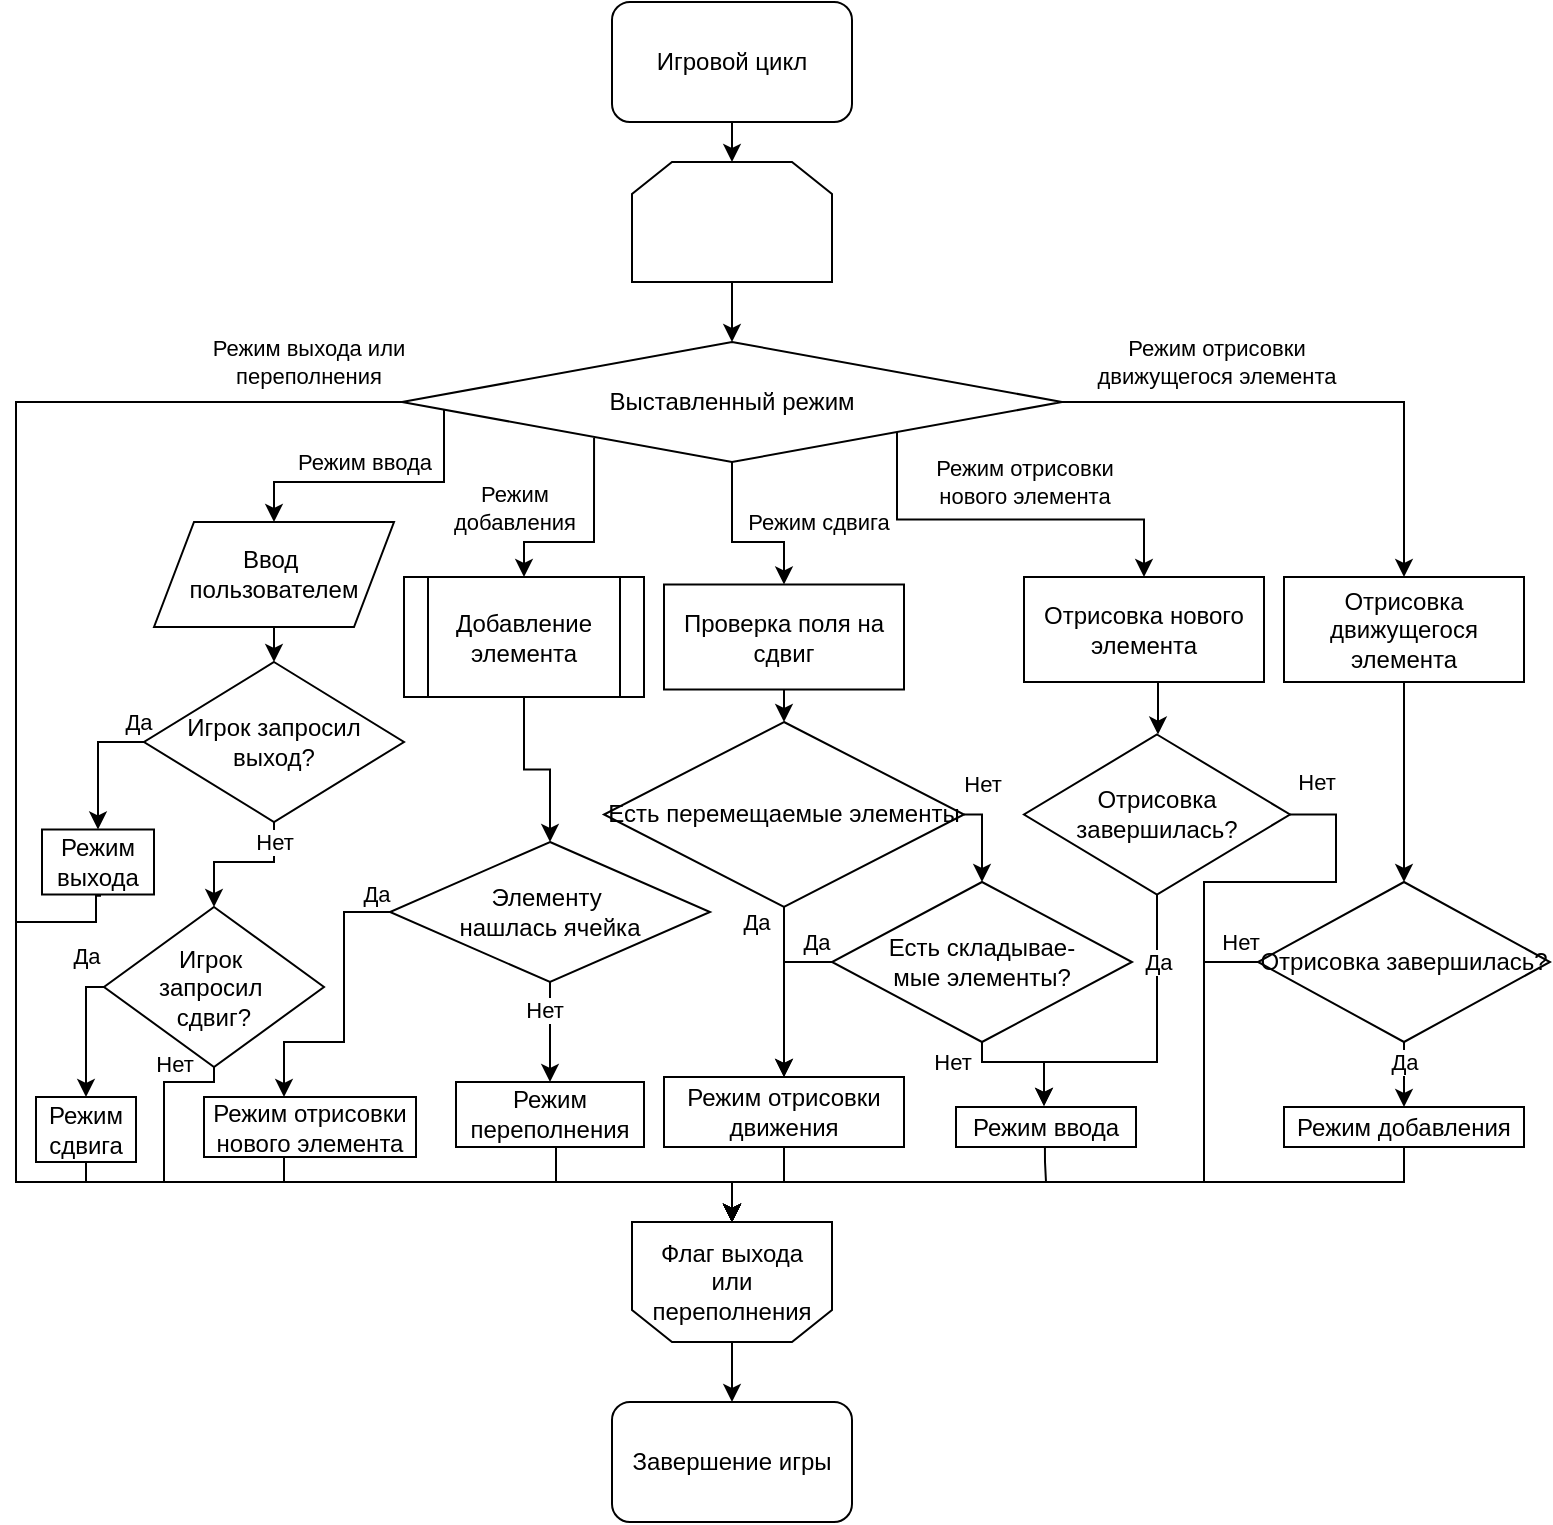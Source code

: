 <mxfile version="24.4.13" type="device">
  <diagram name="Page-1" id="AscvpKJkDor2Ba45mDUg">
    <mxGraphModel dx="1024" dy="629" grid="1" gridSize="10" guides="1" tooltips="1" connect="1" arrows="1" fold="1" page="1" pageScale="1" pageWidth="827" pageHeight="1169" math="0" shadow="0">
      <root>
        <mxCell id="0" />
        <mxCell id="1" parent="0" />
        <mxCell id="_LUyKltJJyNUMUL_nIZ1-7" style="edgeStyle=orthogonalEdgeStyle;rounded=0;orthogonalLoop=1;jettySize=auto;html=1;exitX=0.5;exitY=1;exitDx=0;exitDy=0;entryX=0.5;entryY=0;entryDx=0;entryDy=0;" edge="1" parent="1" source="_LUyKltJJyNUMUL_nIZ1-8" target="_LUyKltJJyNUMUL_nIZ1-22">
          <mxGeometry relative="1" as="geometry">
            <mxPoint x="374" y="160" as="sourcePoint" />
          </mxGeometry>
        </mxCell>
        <mxCell id="_LUyKltJJyNUMUL_nIZ1-8" value="" style="shape=loopLimit;whiteSpace=wrap;html=1;" vertex="1" parent="1">
          <mxGeometry x="368" y="90" width="100" height="60" as="geometry" />
        </mxCell>
        <mxCell id="_LUyKltJJyNUMUL_nIZ1-126" style="edgeStyle=orthogonalEdgeStyle;rounded=0;orthogonalLoop=1;jettySize=auto;html=1;exitX=0.5;exitY=1;exitDx=0;exitDy=0;entryX=0.5;entryY=0;entryDx=0;entryDy=0;" edge="1" parent="1" source="_LUyKltJJyNUMUL_nIZ1-9" target="_LUyKltJJyNUMUL_nIZ1-40">
          <mxGeometry relative="1" as="geometry" />
        </mxCell>
        <mxCell id="_LUyKltJJyNUMUL_nIZ1-9" value="&lt;div&gt;Флаг выхода&lt;/div&gt;&lt;div&gt;или переполнения&lt;br&gt;&lt;/div&gt;" style="shape=loopLimit;whiteSpace=wrap;html=1;rotation=0;flipH=0;flipV=1;" vertex="1" parent="1">
          <mxGeometry x="368" y="620" width="100" height="60" as="geometry" />
        </mxCell>
        <mxCell id="_LUyKltJJyNUMUL_nIZ1-10" style="edgeStyle=orthogonalEdgeStyle;rounded=0;orthogonalLoop=1;jettySize=auto;html=1;exitX=0;exitY=0.5;exitDx=0;exitDy=0;" edge="1" parent="1" source="_LUyKltJJyNUMUL_nIZ1-22">
          <mxGeometry relative="1" as="geometry">
            <mxPoint x="418" y="620" as="targetPoint" />
            <Array as="points">
              <mxPoint x="60" y="210" />
              <mxPoint x="60" y="600" />
              <mxPoint x="418" y="600" />
            </Array>
          </mxGeometry>
        </mxCell>
        <mxCell id="_LUyKltJJyNUMUL_nIZ1-11" value="&lt;div&gt;Режим выхода или&lt;br&gt;&lt;/div&gt;&lt;div&gt;переполнения&lt;/div&gt;" style="edgeLabel;html=1;align=center;verticalAlign=middle;resizable=0;points=[];" vertex="1" connectable="0" parent="_LUyKltJJyNUMUL_nIZ1-10">
          <mxGeometry x="-0.808" y="2" relative="1" as="geometry">
            <mxPoint x="45" y="-22" as="offset" />
          </mxGeometry>
        </mxCell>
        <mxCell id="_LUyKltJJyNUMUL_nIZ1-12" style="edgeStyle=orthogonalEdgeStyle;rounded=0;orthogonalLoop=1;jettySize=auto;html=1;entryX=0.5;entryY=0;entryDx=0;entryDy=0;" edge="1" parent="1" source="_LUyKltJJyNUMUL_nIZ1-22" target="_LUyKltJJyNUMUL_nIZ1-29">
          <mxGeometry relative="1" as="geometry">
            <Array as="points">
              <mxPoint x="274" y="250" />
              <mxPoint x="189" y="250" />
            </Array>
          </mxGeometry>
        </mxCell>
        <mxCell id="_LUyKltJJyNUMUL_nIZ1-13" value="Режим ввода" style="edgeLabel;html=1;align=center;verticalAlign=middle;resizable=0;points=[];" vertex="1" connectable="0" parent="_LUyKltJJyNUMUL_nIZ1-12">
          <mxGeometry x="-0.067" relative="1" as="geometry">
            <mxPoint x="-10" y="-10" as="offset" />
          </mxGeometry>
        </mxCell>
        <mxCell id="_LUyKltJJyNUMUL_nIZ1-20" style="edgeStyle=orthogonalEdgeStyle;rounded=0;orthogonalLoop=1;jettySize=auto;html=1;exitX=1;exitY=0.5;exitDx=0;exitDy=0;" edge="1" parent="1" source="_LUyKltJJyNUMUL_nIZ1-22" target="_LUyKltJJyNUMUL_nIZ1-38">
          <mxGeometry relative="1" as="geometry">
            <mxPoint x="644.0" y="220" as="sourcePoint" />
          </mxGeometry>
        </mxCell>
        <mxCell id="_LUyKltJJyNUMUL_nIZ1-21" value="Режим отрисовки&lt;div&gt;&lt;div&gt;&lt;div&gt;движущегося элемента&lt;/div&gt;&lt;/div&gt;&lt;/div&gt;" style="edgeLabel;html=1;align=center;verticalAlign=middle;resizable=0;points=[];" vertex="1" connectable="0" parent="_LUyKltJJyNUMUL_nIZ1-20">
          <mxGeometry x="-0.26" y="-2" relative="1" as="geometry">
            <mxPoint x="-19" y="-22" as="offset" />
          </mxGeometry>
        </mxCell>
        <mxCell id="_LUyKltJJyNUMUL_nIZ1-77" style="edgeStyle=orthogonalEdgeStyle;rounded=0;orthogonalLoop=1;jettySize=auto;html=1;exitX=1;exitY=1;exitDx=0;exitDy=0;entryX=0.5;entryY=0;entryDx=0;entryDy=0;" edge="1" parent="1" source="_LUyKltJJyNUMUL_nIZ1-22" target="_LUyKltJJyNUMUL_nIZ1-76">
          <mxGeometry relative="1" as="geometry" />
        </mxCell>
        <mxCell id="_LUyKltJJyNUMUL_nIZ1-124" value="&lt;div&gt;Режим отрисовки&lt;/div&gt;&lt;div&gt;нового элемента&lt;/div&gt;" style="edgeLabel;html=1;align=center;verticalAlign=middle;resizable=0;points=[];" vertex="1" connectable="0" parent="_LUyKltJJyNUMUL_nIZ1-77">
          <mxGeometry x="0.13" y="2" relative="1" as="geometry">
            <mxPoint x="-4" y="-17" as="offset" />
          </mxGeometry>
        </mxCell>
        <mxCell id="_LUyKltJJyNUMUL_nIZ1-92" style="edgeStyle=orthogonalEdgeStyle;rounded=0;orthogonalLoop=1;jettySize=auto;html=1;exitX=0.5;exitY=1;exitDx=0;exitDy=0;" edge="1" parent="1" source="_LUyKltJJyNUMUL_nIZ1-22" target="_LUyKltJJyNUMUL_nIZ1-91">
          <mxGeometry relative="1" as="geometry">
            <Array as="points">
              <mxPoint x="418" y="280" />
              <mxPoint x="444" y="280" />
            </Array>
          </mxGeometry>
        </mxCell>
        <mxCell id="_LUyKltJJyNUMUL_nIZ1-93" value="Режим сдвига" style="edgeLabel;html=1;align=center;verticalAlign=middle;resizable=0;points=[];" vertex="1" connectable="0" parent="_LUyKltJJyNUMUL_nIZ1-92">
          <mxGeometry x="0.203" y="1" relative="1" as="geometry">
            <mxPoint x="30" y="-9" as="offset" />
          </mxGeometry>
        </mxCell>
        <mxCell id="_LUyKltJJyNUMUL_nIZ1-22" value="Выставленный режим" style="rhombus;whiteSpace=wrap;html=1;" vertex="1" parent="1">
          <mxGeometry x="253" y="180" width="330" height="60" as="geometry" />
        </mxCell>
        <mxCell id="_LUyKltJJyNUMUL_nIZ1-113" style="edgeStyle=orthogonalEdgeStyle;rounded=0;orthogonalLoop=1;jettySize=auto;html=1;exitX=0.5;exitY=1;exitDx=0;exitDy=0;entryX=0.5;entryY=0;entryDx=0;entryDy=0;" edge="1" parent="1" source="_LUyKltJJyNUMUL_nIZ1-29" target="_LUyKltJJyNUMUL_nIZ1-110">
          <mxGeometry relative="1" as="geometry" />
        </mxCell>
        <mxCell id="_LUyKltJJyNUMUL_nIZ1-29" value="&lt;div&gt;Ввод&amp;nbsp;&lt;/div&gt;&lt;div&gt;пользователем&lt;/div&gt;" style="shape=parallelogram;perimeter=parallelogramPerimeter;whiteSpace=wrap;html=1;fixedSize=1;" vertex="1" parent="1">
          <mxGeometry x="129" y="270" width="120" height="52.5" as="geometry" />
        </mxCell>
        <mxCell id="_LUyKltJJyNUMUL_nIZ1-68" style="edgeStyle=orthogonalEdgeStyle;rounded=0;orthogonalLoop=1;jettySize=auto;html=1;exitX=0.5;exitY=1;exitDx=0;exitDy=0;entryX=0.5;entryY=0;entryDx=0;entryDy=0;" edge="1" parent="1" source="_LUyKltJJyNUMUL_nIZ1-38" target="_LUyKltJJyNUMUL_nIZ1-65">
          <mxGeometry relative="1" as="geometry">
            <mxPoint x="434.0" y="400" as="sourcePoint" />
            <Array as="points">
              <mxPoint x="754" y="370" />
              <mxPoint x="754" y="370" />
            </Array>
          </mxGeometry>
        </mxCell>
        <mxCell id="_LUyKltJJyNUMUL_nIZ1-38" value="Отрисовка движущегося элемента" style="rounded=0;whiteSpace=wrap;html=1;" vertex="1" parent="1">
          <mxGeometry x="694" y="297.5" width="120" height="52.5" as="geometry" />
        </mxCell>
        <mxCell id="_LUyKltJJyNUMUL_nIZ1-123" style="edgeStyle=orthogonalEdgeStyle;rounded=0;orthogonalLoop=1;jettySize=auto;html=1;exitX=0.5;exitY=1;exitDx=0;exitDy=0;entryX=0.5;entryY=0;entryDx=0;entryDy=0;" edge="1" parent="1" source="_LUyKltJJyNUMUL_nIZ1-39" target="_LUyKltJJyNUMUL_nIZ1-8">
          <mxGeometry relative="1" as="geometry" />
        </mxCell>
        <mxCell id="_LUyKltJJyNUMUL_nIZ1-39" value="Игровой цикл" style="rounded=1;whiteSpace=wrap;html=1;" vertex="1" parent="1">
          <mxGeometry x="358" y="10" width="120" height="60" as="geometry" />
        </mxCell>
        <mxCell id="_LUyKltJJyNUMUL_nIZ1-40" value="Завершение игры" style="rounded=1;whiteSpace=wrap;html=1;" vertex="1" parent="1">
          <mxGeometry x="358" y="710" width="120" height="60" as="geometry" />
        </mxCell>
        <mxCell id="_LUyKltJJyNUMUL_nIZ1-48" style="edgeStyle=orthogonalEdgeStyle;rounded=0;orthogonalLoop=1;jettySize=auto;html=1;exitX=0.5;exitY=1;exitDx=0;exitDy=0;" edge="1" parent="1" source="_LUyKltJJyNUMUL_nIZ1-114" target="_LUyKltJJyNUMUL_nIZ1-9">
          <mxGeometry relative="1" as="geometry">
            <mxPoint x="134" y="522.5" as="sourcePoint" />
            <Array as="points">
              <mxPoint x="159" y="550" />
              <mxPoint x="134" y="550" />
              <mxPoint x="134" y="600" />
              <mxPoint x="418" y="600" />
            </Array>
          </mxGeometry>
        </mxCell>
        <mxCell id="_LUyKltJJyNUMUL_nIZ1-115" value="Нет" style="edgeLabel;html=1;align=center;verticalAlign=middle;resizable=0;points=[];" vertex="1" connectable="0" parent="_LUyKltJJyNUMUL_nIZ1-48">
          <mxGeometry x="-0.855" relative="1" as="geometry">
            <mxPoint y="-9" as="offset" />
          </mxGeometry>
        </mxCell>
        <mxCell id="_LUyKltJJyNUMUL_nIZ1-56" style="edgeStyle=orthogonalEdgeStyle;rounded=0;orthogonalLoop=1;jettySize=auto;html=1;exitX=0.5;exitY=1;exitDx=0;exitDy=0;entryX=0.5;entryY=0;entryDx=0;entryDy=0;" edge="1" parent="1" source="_LUyKltJJyNUMUL_nIZ1-49" target="_LUyKltJJyNUMUL_nIZ1-55">
          <mxGeometry relative="1" as="geometry">
            <mxPoint x="350" y="520" as="sourcePoint" />
            <mxPoint x="310" y="530" as="targetPoint" />
            <Array as="points" />
          </mxGeometry>
        </mxCell>
        <mxCell id="_LUyKltJJyNUMUL_nIZ1-58" value="Нет" style="edgeLabel;html=1;align=center;verticalAlign=middle;resizable=0;points=[];" vertex="1" connectable="0" parent="_LUyKltJJyNUMUL_nIZ1-56">
          <mxGeometry x="-0.333" y="1" relative="1" as="geometry">
            <mxPoint x="-4" y="-3" as="offset" />
          </mxGeometry>
        </mxCell>
        <mxCell id="_LUyKltJJyNUMUL_nIZ1-62" style="edgeStyle=orthogonalEdgeStyle;rounded=0;orthogonalLoop=1;jettySize=auto;html=1;exitX=0;exitY=0.5;exitDx=0;exitDy=0;" edge="1" parent="1" source="_LUyKltJJyNUMUL_nIZ1-49" target="_LUyKltJJyNUMUL_nIZ1-60">
          <mxGeometry relative="1" as="geometry">
            <Array as="points">
              <mxPoint x="224" y="465" />
              <mxPoint x="224" y="530" />
              <mxPoint x="194" y="530" />
            </Array>
          </mxGeometry>
        </mxCell>
        <mxCell id="_LUyKltJJyNUMUL_nIZ1-63" value="Да" style="edgeLabel;html=1;align=center;verticalAlign=middle;resizable=0;points=[];" vertex="1" connectable="0" parent="_LUyKltJJyNUMUL_nIZ1-62">
          <mxGeometry x="-0.506" y="-1" relative="1" as="geometry">
            <mxPoint x="17" y="-22" as="offset" />
          </mxGeometry>
        </mxCell>
        <mxCell id="_LUyKltJJyNUMUL_nIZ1-49" value="&lt;div&gt;Элементу&amp;nbsp;&lt;/div&gt;&lt;div&gt;нашлась ячейка&lt;/div&gt;" style="rhombus;whiteSpace=wrap;html=1;" vertex="1" parent="1">
          <mxGeometry x="247" y="430" width="160" height="70" as="geometry" />
        </mxCell>
        <mxCell id="_LUyKltJJyNUMUL_nIZ1-52" value="" style="endArrow=classic;html=1;rounded=0;exitX=0.291;exitY=0.799;exitDx=0;exitDy=0;entryX=0.5;entryY=0;entryDx=0;entryDy=0;exitPerimeter=0;" edge="1" parent="1" source="_LUyKltJJyNUMUL_nIZ1-22">
          <mxGeometry width="50" height="50" relative="1" as="geometry">
            <mxPoint x="354" y="310" as="sourcePoint" />
            <mxPoint x="314" y="297.5" as="targetPoint" />
            <Array as="points">
              <mxPoint x="349" y="280" />
              <mxPoint x="314" y="280" />
            </Array>
          </mxGeometry>
        </mxCell>
        <mxCell id="_LUyKltJJyNUMUL_nIZ1-53" value="&lt;div&gt;Режим&lt;br&gt;&lt;/div&gt;&lt;div&gt;добавления&lt;br&gt;&lt;/div&gt;" style="edgeLabel;html=1;align=center;verticalAlign=middle;resizable=0;points=[];" vertex="1" connectable="0" parent="_LUyKltJJyNUMUL_nIZ1-52">
          <mxGeometry x="-0.028" relative="1" as="geometry">
            <mxPoint x="-40" y="-16" as="offset" />
          </mxGeometry>
        </mxCell>
        <mxCell id="_LUyKltJJyNUMUL_nIZ1-59" style="edgeStyle=orthogonalEdgeStyle;rounded=0;orthogonalLoop=1;jettySize=auto;html=1;exitX=0.5;exitY=1;exitDx=0;exitDy=0;entryX=0.5;entryY=0;entryDx=0;entryDy=0;" edge="1" parent="1" source="_LUyKltJJyNUMUL_nIZ1-54" target="_LUyKltJJyNUMUL_nIZ1-49">
          <mxGeometry relative="1" as="geometry">
            <mxPoint x="314" y="440" as="sourcePoint" />
          </mxGeometry>
        </mxCell>
        <mxCell id="_LUyKltJJyNUMUL_nIZ1-54" value="Добавление элемента" style="shape=process;whiteSpace=wrap;html=1;backgroundOutline=1;" vertex="1" parent="1">
          <mxGeometry x="254" y="297.5" width="120" height="60" as="geometry" />
        </mxCell>
        <mxCell id="_LUyKltJJyNUMUL_nIZ1-57" style="edgeStyle=orthogonalEdgeStyle;rounded=0;orthogonalLoop=1;jettySize=auto;html=1;exitX=0.5;exitY=1;exitDx=0;exitDy=0;entryX=0.5;entryY=0;entryDx=0;entryDy=0;" edge="1" parent="1" source="_LUyKltJJyNUMUL_nIZ1-55" target="_LUyKltJJyNUMUL_nIZ1-9">
          <mxGeometry relative="1" as="geometry">
            <Array as="points">
              <mxPoint x="330" y="583" />
              <mxPoint x="330" y="600" />
              <mxPoint x="418" y="600" />
            </Array>
          </mxGeometry>
        </mxCell>
        <mxCell id="_LUyKltJJyNUMUL_nIZ1-55" value="Режим переполнения" style="rounded=0;whiteSpace=wrap;html=1;" vertex="1" parent="1">
          <mxGeometry x="280" y="550" width="94" height="32.5" as="geometry" />
        </mxCell>
        <mxCell id="_LUyKltJJyNUMUL_nIZ1-64" style="edgeStyle=orthogonalEdgeStyle;rounded=0;orthogonalLoop=1;jettySize=auto;html=1;exitX=0.5;exitY=1;exitDx=0;exitDy=0;entryX=0.5;entryY=0;entryDx=0;entryDy=0;" edge="1" parent="1" source="_LUyKltJJyNUMUL_nIZ1-60" target="_LUyKltJJyNUMUL_nIZ1-9">
          <mxGeometry relative="1" as="geometry">
            <Array as="points">
              <mxPoint x="194" y="600" />
              <mxPoint x="418" y="600" />
            </Array>
          </mxGeometry>
        </mxCell>
        <mxCell id="_LUyKltJJyNUMUL_nIZ1-60" value="&lt;div&gt;Режим отрисовки &lt;br&gt;&lt;/div&gt;&lt;div&gt;нового элемента&lt;br&gt;&lt;/div&gt;" style="rounded=0;whiteSpace=wrap;html=1;" vertex="1" parent="1">
          <mxGeometry x="154" y="557.5" width="106" height="30" as="geometry" />
        </mxCell>
        <mxCell id="_LUyKltJJyNUMUL_nIZ1-70" style="edgeStyle=orthogonalEdgeStyle;rounded=0;orthogonalLoop=1;jettySize=auto;html=1;exitX=0;exitY=0.5;exitDx=0;exitDy=0;entryX=0.5;entryY=0;entryDx=0;entryDy=0;" edge="1" parent="1" source="_LUyKltJJyNUMUL_nIZ1-65" target="_LUyKltJJyNUMUL_nIZ1-9">
          <mxGeometry relative="1" as="geometry">
            <mxPoint x="414" y="640" as="targetPoint" />
            <Array as="points">
              <mxPoint x="654" y="490" />
              <mxPoint x="654" y="600" />
              <mxPoint x="418" y="600" />
            </Array>
          </mxGeometry>
        </mxCell>
        <mxCell id="_LUyKltJJyNUMUL_nIZ1-74" value="Нет" style="edgeLabel;html=1;align=center;verticalAlign=middle;resizable=0;points=[];" vertex="1" connectable="0" parent="_LUyKltJJyNUMUL_nIZ1-70">
          <mxGeometry x="-0.705" y="1" relative="1" as="geometry">
            <mxPoint x="55" y="-121" as="offset" />
          </mxGeometry>
        </mxCell>
        <mxCell id="_LUyKltJJyNUMUL_nIZ1-96" value="Нет" style="edgeLabel;html=1;align=center;verticalAlign=middle;resizable=0;points=[];" vertex="1" connectable="0" parent="_LUyKltJJyNUMUL_nIZ1-70">
          <mxGeometry x="-0.952" y="-1" relative="1" as="geometry">
            <mxPoint y="-9" as="offset" />
          </mxGeometry>
        </mxCell>
        <mxCell id="_LUyKltJJyNUMUL_nIZ1-88" style="edgeStyle=orthogonalEdgeStyle;rounded=0;orthogonalLoop=1;jettySize=auto;html=1;exitX=0.5;exitY=1;exitDx=0;exitDy=0;entryX=0.5;entryY=0;entryDx=0;entryDy=0;" edge="1" parent="1" source="_LUyKltJJyNUMUL_nIZ1-65" target="_LUyKltJJyNUMUL_nIZ1-87">
          <mxGeometry relative="1" as="geometry" />
        </mxCell>
        <mxCell id="_LUyKltJJyNUMUL_nIZ1-90" value="Да" style="edgeLabel;html=1;align=center;verticalAlign=middle;resizable=0;points=[];" vertex="1" connectable="0" parent="_LUyKltJJyNUMUL_nIZ1-88">
          <mxGeometry x="-0.42" relative="1" as="geometry">
            <mxPoint as="offset" />
          </mxGeometry>
        </mxCell>
        <mxCell id="_LUyKltJJyNUMUL_nIZ1-65" value="Отрисовка завершилась?" style="rhombus;whiteSpace=wrap;html=1;" vertex="1" parent="1">
          <mxGeometry x="681" y="450" width="146" height="80" as="geometry" />
        </mxCell>
        <mxCell id="_LUyKltJJyNUMUL_nIZ1-78" style="edgeStyle=orthogonalEdgeStyle;rounded=0;orthogonalLoop=1;jettySize=auto;html=1;exitX=0.5;exitY=1;exitDx=0;exitDy=0;entryX=0.5;entryY=0;entryDx=0;entryDy=0;" edge="1" parent="1" source="_LUyKltJJyNUMUL_nIZ1-76" target="_LUyKltJJyNUMUL_nIZ1-80">
          <mxGeometry relative="1" as="geometry">
            <Array as="points">
              <mxPoint x="631" y="350" />
              <mxPoint x="631" y="376" />
            </Array>
          </mxGeometry>
        </mxCell>
        <mxCell id="_LUyKltJJyNUMUL_nIZ1-76" value="Отрисовка нового элемента" style="rounded=0;whiteSpace=wrap;html=1;" vertex="1" parent="1">
          <mxGeometry x="564" y="297.5" width="120" height="52.5" as="geometry" />
        </mxCell>
        <mxCell id="_LUyKltJJyNUMUL_nIZ1-82" style="edgeStyle=orthogonalEdgeStyle;rounded=0;orthogonalLoop=1;jettySize=auto;html=1;exitX=1;exitY=0.5;exitDx=0;exitDy=0;entryX=0.5;entryY=0;entryDx=0;entryDy=0;" edge="1" parent="1" source="_LUyKltJJyNUMUL_nIZ1-80" target="_LUyKltJJyNUMUL_nIZ1-9">
          <mxGeometry relative="1" as="geometry">
            <Array as="points">
              <mxPoint x="720" y="416" />
              <mxPoint x="720" y="450" />
              <mxPoint x="654" y="450" />
              <mxPoint x="654" y="600" />
              <mxPoint x="418" y="600" />
            </Array>
          </mxGeometry>
        </mxCell>
        <mxCell id="_LUyKltJJyNUMUL_nIZ1-80" value="Отрисовка завершилась?" style="rhombus;whiteSpace=wrap;html=1;" vertex="1" parent="1">
          <mxGeometry x="564" y="376.25" width="133" height="80" as="geometry" />
        </mxCell>
        <mxCell id="_LUyKltJJyNUMUL_nIZ1-85" style="edgeStyle=orthogonalEdgeStyle;rounded=0;orthogonalLoop=1;jettySize=auto;html=1;exitX=0.494;exitY=1.012;exitDx=0;exitDy=0;entryX=0.5;entryY=0;entryDx=0;entryDy=0;exitPerimeter=0;" edge="1" parent="1" source="_LUyKltJJyNUMUL_nIZ1-83" target="_LUyKltJJyNUMUL_nIZ1-9">
          <mxGeometry relative="1" as="geometry">
            <mxPoint x="567.2" y="600" as="targetPoint" />
            <Array as="points">
              <mxPoint x="575" y="590" />
              <mxPoint x="575" y="590" />
              <mxPoint x="575" y="600" />
              <mxPoint x="418" y="600" />
            </Array>
          </mxGeometry>
        </mxCell>
        <mxCell id="_LUyKltJJyNUMUL_nIZ1-83" value="Режим ввода" style="rounded=0;whiteSpace=wrap;html=1;" vertex="1" parent="1">
          <mxGeometry x="530" y="562.5" width="90" height="20" as="geometry" />
        </mxCell>
        <mxCell id="_LUyKltJJyNUMUL_nIZ1-84" style="edgeStyle=orthogonalEdgeStyle;rounded=0;orthogonalLoop=1;jettySize=auto;html=1;exitX=0.5;exitY=1;exitDx=0;exitDy=0;" edge="1" parent="1" source="_LUyKltJJyNUMUL_nIZ1-80">
          <mxGeometry relative="1" as="geometry">
            <mxPoint x="574" y="562" as="targetPoint" />
            <Array as="points">
              <mxPoint x="631" y="540" />
              <mxPoint x="574" y="540" />
            </Array>
          </mxGeometry>
        </mxCell>
        <mxCell id="_LUyKltJJyNUMUL_nIZ1-86" value="Да" style="edgeLabel;html=1;align=center;verticalAlign=middle;resizable=0;points=[];" vertex="1" connectable="0" parent="_LUyKltJJyNUMUL_nIZ1-84">
          <mxGeometry x="-0.409" y="-2" relative="1" as="geometry">
            <mxPoint x="2" y="-15" as="offset" />
          </mxGeometry>
        </mxCell>
        <mxCell id="_LUyKltJJyNUMUL_nIZ1-89" style="edgeStyle=orthogonalEdgeStyle;rounded=0;orthogonalLoop=1;jettySize=auto;html=1;exitX=0.5;exitY=1;exitDx=0;exitDy=0;entryX=0.5;entryY=0;entryDx=0;entryDy=0;" edge="1" parent="1" source="_LUyKltJJyNUMUL_nIZ1-87" target="_LUyKltJJyNUMUL_nIZ1-9">
          <mxGeometry relative="1" as="geometry">
            <Array as="points">
              <mxPoint x="754" y="600" />
              <mxPoint x="418" y="600" />
            </Array>
          </mxGeometry>
        </mxCell>
        <mxCell id="_LUyKltJJyNUMUL_nIZ1-87" value="&lt;div&gt;Режим добавления&lt;/div&gt;" style="rounded=0;whiteSpace=wrap;html=1;" vertex="1" parent="1">
          <mxGeometry x="694" y="562.5" width="120" height="20" as="geometry" />
        </mxCell>
        <mxCell id="_LUyKltJJyNUMUL_nIZ1-95" style="edgeStyle=orthogonalEdgeStyle;rounded=0;orthogonalLoop=1;jettySize=auto;html=1;exitX=0.5;exitY=1;exitDx=0;exitDy=0;entryX=0.5;entryY=0;entryDx=0;entryDy=0;" edge="1" parent="1" source="_LUyKltJJyNUMUL_nIZ1-91" target="_LUyKltJJyNUMUL_nIZ1-94">
          <mxGeometry relative="1" as="geometry" />
        </mxCell>
        <mxCell id="_LUyKltJJyNUMUL_nIZ1-91" value="Проверка поля на сдвиг" style="rounded=0;whiteSpace=wrap;html=1;" vertex="1" parent="1">
          <mxGeometry x="384" y="301.25" width="120" height="52.5" as="geometry" />
        </mxCell>
        <mxCell id="_LUyKltJJyNUMUL_nIZ1-98" style="edgeStyle=orthogonalEdgeStyle;rounded=0;orthogonalLoop=1;jettySize=auto;html=1;exitX=1;exitY=0.5;exitDx=0;exitDy=0;entryX=0.5;entryY=0;entryDx=0;entryDy=0;" edge="1" parent="1" source="_LUyKltJJyNUMUL_nIZ1-94" target="_LUyKltJJyNUMUL_nIZ1-97">
          <mxGeometry relative="1" as="geometry" />
        </mxCell>
        <mxCell id="_LUyKltJJyNUMUL_nIZ1-99" value="Нет" style="edgeLabel;html=1;align=center;verticalAlign=middle;resizable=0;points=[];" vertex="1" connectable="0" parent="_LUyKltJJyNUMUL_nIZ1-98">
          <mxGeometry x="0.032" y="1" relative="1" as="geometry">
            <mxPoint x="-1" y="-29" as="offset" />
          </mxGeometry>
        </mxCell>
        <mxCell id="_LUyKltJJyNUMUL_nIZ1-101" style="edgeStyle=orthogonalEdgeStyle;rounded=0;orthogonalLoop=1;jettySize=auto;html=1;exitX=0.5;exitY=1;exitDx=0;exitDy=0;entryX=0.5;entryY=0;entryDx=0;entryDy=0;" edge="1" parent="1" source="_LUyKltJJyNUMUL_nIZ1-94" target="_LUyKltJJyNUMUL_nIZ1-100">
          <mxGeometry relative="1" as="geometry">
            <Array as="points">
              <mxPoint x="444" y="520" />
              <mxPoint x="444" y="520" />
            </Array>
          </mxGeometry>
        </mxCell>
        <mxCell id="_LUyKltJJyNUMUL_nIZ1-102" value="Да" style="edgeLabel;html=1;align=center;verticalAlign=middle;resizable=0;points=[];" vertex="1" connectable="0" parent="_LUyKltJJyNUMUL_nIZ1-101">
          <mxGeometry x="-0.056" y="-2" relative="1" as="geometry">
            <mxPoint x="18" y="-23" as="offset" />
          </mxGeometry>
        </mxCell>
        <mxCell id="_LUyKltJJyNUMUL_nIZ1-127" value="Да" style="edgeLabel;html=1;align=center;verticalAlign=middle;resizable=0;points=[];" vertex="1" connectable="0" parent="_LUyKltJJyNUMUL_nIZ1-101">
          <mxGeometry x="-0.689" relative="1" as="geometry">
            <mxPoint x="-14" y="-6" as="offset" />
          </mxGeometry>
        </mxCell>
        <mxCell id="_LUyKltJJyNUMUL_nIZ1-94" value="Есть перемещаемые элементы" style="rhombus;whiteSpace=wrap;html=1;" vertex="1" parent="1">
          <mxGeometry x="354" y="370" width="180" height="92.5" as="geometry" />
        </mxCell>
        <mxCell id="_LUyKltJJyNUMUL_nIZ1-103" style="edgeStyle=orthogonalEdgeStyle;rounded=0;orthogonalLoop=1;jettySize=auto;html=1;exitX=0;exitY=0.5;exitDx=0;exitDy=0;entryX=0.5;entryY=0;entryDx=0;entryDy=0;" edge="1" parent="1" source="_LUyKltJJyNUMUL_nIZ1-97" target="_LUyKltJJyNUMUL_nIZ1-100">
          <mxGeometry relative="1" as="geometry">
            <Array as="points">
              <mxPoint x="444" y="490" />
            </Array>
          </mxGeometry>
        </mxCell>
        <mxCell id="_LUyKltJJyNUMUL_nIZ1-108" style="edgeStyle=orthogonalEdgeStyle;rounded=0;orthogonalLoop=1;jettySize=auto;html=1;exitX=0.5;exitY=1;exitDx=0;exitDy=0;" edge="1" parent="1" source="_LUyKltJJyNUMUL_nIZ1-97">
          <mxGeometry relative="1" as="geometry">
            <mxPoint x="574" y="562" as="targetPoint" />
            <Array as="points">
              <mxPoint x="549" y="540" />
              <mxPoint x="574" y="540" />
              <mxPoint x="574" y="562" />
            </Array>
          </mxGeometry>
        </mxCell>
        <mxCell id="_LUyKltJJyNUMUL_nIZ1-109" value="Нет" style="edgeLabel;html=1;align=center;verticalAlign=middle;resizable=0;points=[];" vertex="1" connectable="0" parent="_LUyKltJJyNUMUL_nIZ1-108">
          <mxGeometry x="-0.692" relative="1" as="geometry">
            <mxPoint x="-15" as="offset" />
          </mxGeometry>
        </mxCell>
        <mxCell id="_LUyKltJJyNUMUL_nIZ1-97" value="&lt;div&gt;Есть складывае-&lt;/div&gt;&lt;div&gt;мые элементы?&lt;/div&gt;" style="rhombus;whiteSpace=wrap;html=1;" vertex="1" parent="1">
          <mxGeometry x="468" y="450" width="150" height="80" as="geometry" />
        </mxCell>
        <mxCell id="_LUyKltJJyNUMUL_nIZ1-130" style="edgeStyle=orthogonalEdgeStyle;rounded=0;orthogonalLoop=1;jettySize=auto;html=1;exitX=0.5;exitY=1;exitDx=0;exitDy=0;entryX=0.5;entryY=0;entryDx=0;entryDy=0;" edge="1" parent="1" source="_LUyKltJJyNUMUL_nIZ1-100" target="_LUyKltJJyNUMUL_nIZ1-9">
          <mxGeometry relative="1" as="geometry">
            <Array as="points">
              <mxPoint x="444" y="600" />
              <mxPoint x="418" y="600" />
            </Array>
          </mxGeometry>
        </mxCell>
        <mxCell id="_LUyKltJJyNUMUL_nIZ1-100" value="Режим отрисовки движения" style="rounded=0;whiteSpace=wrap;html=1;" vertex="1" parent="1">
          <mxGeometry x="384" y="547.5" width="120" height="35" as="geometry" />
        </mxCell>
        <mxCell id="_LUyKltJJyNUMUL_nIZ1-111" style="edgeStyle=orthogonalEdgeStyle;rounded=0;orthogonalLoop=1;jettySize=auto;html=1;exitX=0;exitY=0.5;exitDx=0;exitDy=0;entryX=0.5;entryY=0;entryDx=0;entryDy=0;" edge="1" parent="1" source="_LUyKltJJyNUMUL_nIZ1-110" target="_LUyKltJJyNUMUL_nIZ1-128">
          <mxGeometry relative="1" as="geometry">
            <mxPoint x="120" y="400" as="targetPoint" />
            <Array as="points">
              <mxPoint x="101" y="380" />
            </Array>
          </mxGeometry>
        </mxCell>
        <mxCell id="_LUyKltJJyNUMUL_nIZ1-112" value="Да" style="edgeLabel;html=1;align=center;verticalAlign=middle;resizable=0;points=[];" vertex="1" connectable="0" parent="_LUyKltJJyNUMUL_nIZ1-111">
          <mxGeometry x="-0.979" relative="1" as="geometry">
            <mxPoint x="-3" y="-10" as="offset" />
          </mxGeometry>
        </mxCell>
        <mxCell id="_LUyKltJJyNUMUL_nIZ1-121" style="edgeStyle=orthogonalEdgeStyle;rounded=0;orthogonalLoop=1;jettySize=auto;html=1;exitX=0.5;exitY=1;exitDx=0;exitDy=0;entryX=0.5;entryY=0;entryDx=0;entryDy=0;" edge="1" parent="1" source="_LUyKltJJyNUMUL_nIZ1-110" target="_LUyKltJJyNUMUL_nIZ1-114">
          <mxGeometry relative="1" as="geometry">
            <Array as="points">
              <mxPoint x="189" y="440" />
              <mxPoint x="159" y="440" />
            </Array>
          </mxGeometry>
        </mxCell>
        <mxCell id="_LUyKltJJyNUMUL_nIZ1-122" value="Нет" style="edgeLabel;html=1;align=center;verticalAlign=middle;resizable=0;points=[];" vertex="1" connectable="0" parent="_LUyKltJJyNUMUL_nIZ1-121">
          <mxGeometry x="-0.872" y="-1" relative="1" as="geometry">
            <mxPoint x="1" y="5" as="offset" />
          </mxGeometry>
        </mxCell>
        <mxCell id="_LUyKltJJyNUMUL_nIZ1-110" value="Игрок запросил выход?" style="rhombus;whiteSpace=wrap;html=1;" vertex="1" parent="1">
          <mxGeometry x="124" y="340" width="130" height="80" as="geometry" />
        </mxCell>
        <mxCell id="_LUyKltJJyNUMUL_nIZ1-114" value="&lt;div&gt;Игрок&amp;nbsp;&lt;/div&gt;&lt;div&gt;запросил&amp;nbsp;&lt;/div&gt;&lt;div&gt;сдвиг?&lt;/div&gt;" style="rhombus;whiteSpace=wrap;html=1;" vertex="1" parent="1">
          <mxGeometry x="104" y="462.5" width="110" height="80" as="geometry" />
        </mxCell>
        <mxCell id="_LUyKltJJyNUMUL_nIZ1-118" style="edgeStyle=orthogonalEdgeStyle;rounded=0;orthogonalLoop=1;jettySize=auto;html=1;exitX=0.5;exitY=1;exitDx=0;exitDy=0;entryX=0.5;entryY=0;entryDx=0;entryDy=0;" edge="1" parent="1" source="_LUyKltJJyNUMUL_nIZ1-116" target="_LUyKltJJyNUMUL_nIZ1-9">
          <mxGeometry relative="1" as="geometry">
            <Array as="points">
              <mxPoint x="95" y="600" />
              <mxPoint x="418" y="600" />
            </Array>
          </mxGeometry>
        </mxCell>
        <mxCell id="_LUyKltJJyNUMUL_nIZ1-116" value="&lt;div&gt;Режим&lt;br&gt;&lt;/div&gt;&lt;div&gt;сдвига&lt;br&gt;&lt;/div&gt;" style="rounded=0;whiteSpace=wrap;html=1;" vertex="1" parent="1">
          <mxGeometry x="70" y="557.5" width="50" height="32.5" as="geometry" />
        </mxCell>
        <mxCell id="_LUyKltJJyNUMUL_nIZ1-117" style="edgeStyle=orthogonalEdgeStyle;rounded=0;orthogonalLoop=1;jettySize=auto;html=1;exitX=0;exitY=0.5;exitDx=0;exitDy=0;entryX=0.5;entryY=0;entryDx=0;entryDy=0;" edge="1" parent="1" source="_LUyKltJJyNUMUL_nIZ1-114" target="_LUyKltJJyNUMUL_nIZ1-116">
          <mxGeometry relative="1" as="geometry">
            <Array as="points">
              <mxPoint x="95" y="503" />
            </Array>
          </mxGeometry>
        </mxCell>
        <mxCell id="_LUyKltJJyNUMUL_nIZ1-119" value="Да" style="edgeLabel;html=1;align=center;verticalAlign=middle;resizable=0;points=[];" vertex="1" connectable="0" parent="_LUyKltJJyNUMUL_nIZ1-117">
          <mxGeometry x="-0.726" relative="1" as="geometry">
            <mxPoint y="-16" as="offset" />
          </mxGeometry>
        </mxCell>
        <mxCell id="_LUyKltJJyNUMUL_nIZ1-129" style="edgeStyle=orthogonalEdgeStyle;rounded=0;orthogonalLoop=1;jettySize=auto;html=1;exitX=0.527;exitY=1.021;exitDx=0;exitDy=0;entryX=0.5;entryY=0;entryDx=0;entryDy=0;exitPerimeter=0;" edge="1" parent="1" source="_LUyKltJJyNUMUL_nIZ1-128" target="_LUyKltJJyNUMUL_nIZ1-9">
          <mxGeometry relative="1" as="geometry">
            <Array as="points">
              <mxPoint x="100" y="457" />
              <mxPoint x="100" y="470" />
              <mxPoint x="60" y="470" />
              <mxPoint x="60" y="600" />
              <mxPoint x="418" y="600" />
            </Array>
          </mxGeometry>
        </mxCell>
        <mxCell id="_LUyKltJJyNUMUL_nIZ1-128" value="&lt;div&gt;Режим&lt;br&gt;&lt;/div&gt;&lt;div&gt;выхода&lt;br&gt;&lt;/div&gt;" style="rounded=0;whiteSpace=wrap;html=1;" vertex="1" parent="1">
          <mxGeometry x="73" y="423.75" width="56" height="32.5" as="geometry" />
        </mxCell>
      </root>
    </mxGraphModel>
  </diagram>
</mxfile>
